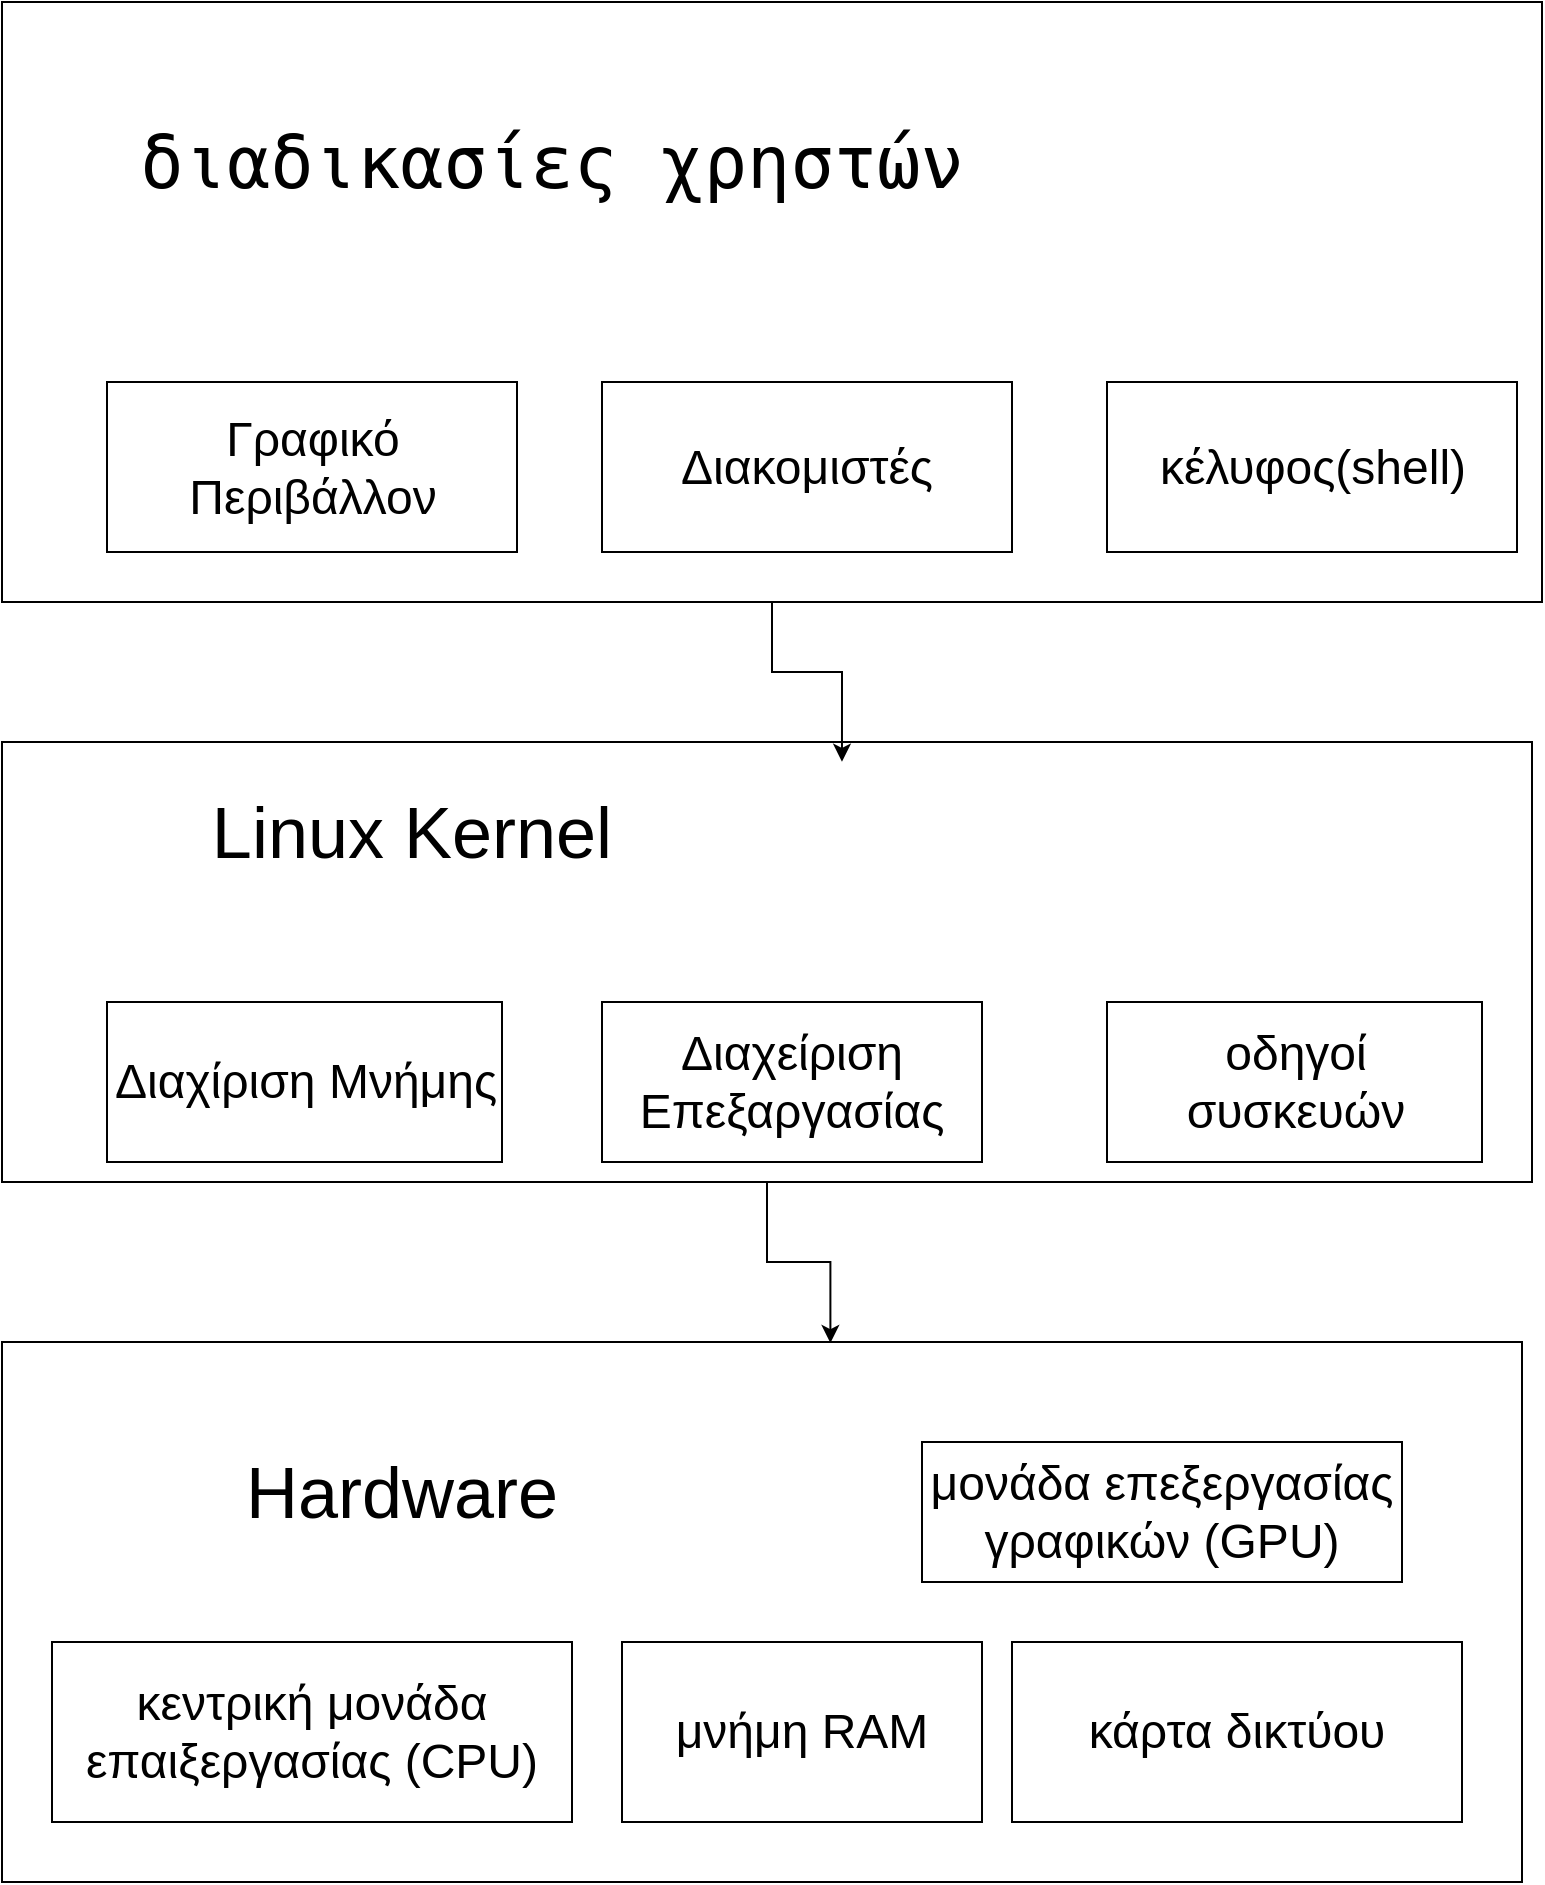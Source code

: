 <mxfile version="26.2.14">
  <diagram name="Page-1" id="n4BtaXwScv98Qy5UGhU8">
    <mxGraphModel dx="2066" dy="1139" grid="1" gridSize="10" guides="1" tooltips="1" connect="1" arrows="1" fold="1" page="1" pageScale="1" pageWidth="850" pageHeight="1100" math="0" shadow="0">
      <root>
        <mxCell id="0" />
        <mxCell id="1" parent="0" />
        <mxCell id="NFEVLsGAsDUBxGmX6ojI-4" value="" style="rounded=0;whiteSpace=wrap;html=1;" vertex="1" parent="1">
          <mxGeometry x="40" y="80" width="770" height="300" as="geometry" />
        </mxCell>
        <mxCell id="NFEVLsGAsDUBxGmX6ojI-5" value="&lt;font style=&quot;font-size: 24px;&quot;&gt;Γραφικό Περιβάλλον&lt;/font&gt;" style="rounded=0;whiteSpace=wrap;html=1;" vertex="1" parent="1">
          <mxGeometry x="92.5" y="270" width="205" height="85" as="geometry" />
        </mxCell>
        <mxCell id="NFEVLsGAsDUBxGmX6ojI-7" value="&lt;font style=&quot;font-size: 24px;&quot;&gt;Διακομιστές&lt;/font&gt;" style="rounded=0;whiteSpace=wrap;html=1;" vertex="1" parent="1">
          <mxGeometry x="340" y="270" width="205" height="85" as="geometry" />
        </mxCell>
        <mxCell id="NFEVLsGAsDUBxGmX6ojI-9" value="&lt;font style=&quot;font-size: 24px;&quot;&gt;κέλυφος(shell)&lt;/font&gt;" style="rounded=0;whiteSpace=wrap;html=1;" vertex="1" parent="1">
          <mxGeometry x="592.5" y="270" width="205" height="85" as="geometry" />
        </mxCell>
        <mxCell id="NFEVLsGAsDUBxGmX6ojI-10" value="&lt;div role=&quot;text&quot; tabindex=&quot;0&quot; id=&quot;tw-target-text-container&quot; class=&quot;tw-ta-container tw-nfl&quot;&gt;&lt;pre dir=&quot;ltr&quot; data-ved=&quot;2ahUKEwiFv4Kh8fCMAxX07wIHHSCwFlEQ3ewLegQIBhAV&quot; aria-label=&quot;Μεταφρασμένο κείμενο: διαδικασίες χρήστη&quot; style=&quot;text-align:left&quot; id=&quot;tw-target-text&quot; data-placeholder=&quot;Μετάφραση&quot; class=&quot;tw-data-text tw-text-large tw-ta&quot;&gt;&lt;font style=&quot;font-size: 36px;&quot;&gt;διαδικασίες χρηστών&lt;/font&gt;&lt;/pre&gt;&lt;/div&gt;" style="text;html=1;align=center;verticalAlign=middle;whiteSpace=wrap;rounded=0;" vertex="1" parent="1">
          <mxGeometry x="90" y="100" width="450" height="120" as="geometry" />
        </mxCell>
        <mxCell id="NFEVLsGAsDUBxGmX6ojI-12" value="" style="rounded=0;whiteSpace=wrap;html=1;" vertex="1" parent="1">
          <mxGeometry x="40" y="450" width="765" height="220" as="geometry" />
        </mxCell>
        <mxCell id="NFEVLsGAsDUBxGmX6ojI-13" value="&lt;font style=&quot;font-size: 24px;&quot;&gt;Διαχίριση Μνήμης&lt;/font&gt;" style="rounded=0;whiteSpace=wrap;html=1;" vertex="1" parent="1">
          <mxGeometry x="92.5" y="580" width="197.5" height="80" as="geometry" />
        </mxCell>
        <mxCell id="NFEVLsGAsDUBxGmX6ojI-14" value="&lt;font style=&quot;font-size: 24px;&quot;&gt;Διαχείριση Επεξαργασίας&lt;/font&gt;" style="rounded=0;whiteSpace=wrap;html=1;" vertex="1" parent="1">
          <mxGeometry x="340" y="580" width="190" height="80" as="geometry" />
        </mxCell>
        <mxCell id="NFEVLsGAsDUBxGmX6ojI-15" value="&lt;font style=&quot;font-size: 24px;&quot;&gt;οδηγοί συσκευών&lt;/font&gt;" style="rounded=0;whiteSpace=wrap;html=1;" vertex="1" parent="1">
          <mxGeometry x="592.5" y="580" width="187.5" height="80" as="geometry" />
        </mxCell>
        <mxCell id="NFEVLsGAsDUBxGmX6ojI-16" value="&lt;font style=&quot;font-size: 36px;&quot;&gt;Linux Kernel&lt;/font&gt;" style="text;html=1;align=center;verticalAlign=middle;whiteSpace=wrap;rounded=0;" vertex="1" parent="1">
          <mxGeometry x="100" y="480" width="290" height="30" as="geometry" />
        </mxCell>
        <mxCell id="NFEVLsGAsDUBxGmX6ojI-17" value="" style="rounded=0;whiteSpace=wrap;html=1;" vertex="1" parent="1">
          <mxGeometry x="40" y="750" width="760" height="270" as="geometry" />
        </mxCell>
        <mxCell id="NFEVLsGAsDUBxGmX6ojI-18" value="&lt;font style=&quot;font-size: 36px;&quot;&gt;Hardware&lt;/font&gt;" style="text;html=1;align=center;verticalAlign=middle;whiteSpace=wrap;rounded=0;" vertex="1" parent="1">
          <mxGeometry x="110" y="780" width="260" height="90" as="geometry" />
        </mxCell>
        <mxCell id="NFEVLsGAsDUBxGmX6ojI-19" value="&lt;font style=&quot;font-size: 24px;&quot;&gt;κεντρική μονάδα επαιξεργασίας (CPU)&lt;/font&gt;" style="rounded=0;whiteSpace=wrap;html=1;" vertex="1" parent="1">
          <mxGeometry x="65" y="900" width="260" height="90" as="geometry" />
        </mxCell>
        <mxCell id="NFEVLsGAsDUBxGmX6ojI-20" style="edgeStyle=orthogonalEdgeStyle;rounded=0;orthogonalLoop=1;jettySize=auto;html=1;entryX=0.549;entryY=0.045;entryDx=0;entryDy=0;entryPerimeter=0;" edge="1" parent="1" source="NFEVLsGAsDUBxGmX6ojI-4" target="NFEVLsGAsDUBxGmX6ojI-12">
          <mxGeometry relative="1" as="geometry" />
        </mxCell>
        <mxCell id="NFEVLsGAsDUBxGmX6ojI-21" style="edgeStyle=orthogonalEdgeStyle;rounded=0;orthogonalLoop=1;jettySize=auto;html=1;entryX=0.545;entryY=0.002;entryDx=0;entryDy=0;entryPerimeter=0;" edge="1" parent="1" source="NFEVLsGAsDUBxGmX6ojI-12" target="NFEVLsGAsDUBxGmX6ojI-17">
          <mxGeometry relative="1" as="geometry" />
        </mxCell>
        <mxCell id="NFEVLsGAsDUBxGmX6ojI-22" value="&lt;font style=&quot;font-size: 24px;&quot;&gt;μνήμη RAM&lt;/font&gt;" style="rounded=0;whiteSpace=wrap;html=1;" vertex="1" parent="1">
          <mxGeometry x="350" y="900" width="180" height="90" as="geometry" />
        </mxCell>
        <mxCell id="NFEVLsGAsDUBxGmX6ojI-23" value="&lt;font style=&quot;font-size: 24px;&quot;&gt;κάρτα δικτύου&lt;/font&gt;" style="rounded=0;whiteSpace=wrap;html=1;" vertex="1" parent="1">
          <mxGeometry x="545" y="900" width="225" height="90" as="geometry" />
        </mxCell>
        <mxCell id="NFEVLsGAsDUBxGmX6ojI-24" value="&lt;font style=&quot;font-size: 24px;&quot;&gt;μονάδα επεξεργασίας γραφικών (GPU)&lt;/font&gt;" style="rounded=0;whiteSpace=wrap;html=1;" vertex="1" parent="1">
          <mxGeometry x="500" y="800" width="240" height="70" as="geometry" />
        </mxCell>
      </root>
    </mxGraphModel>
  </diagram>
</mxfile>
